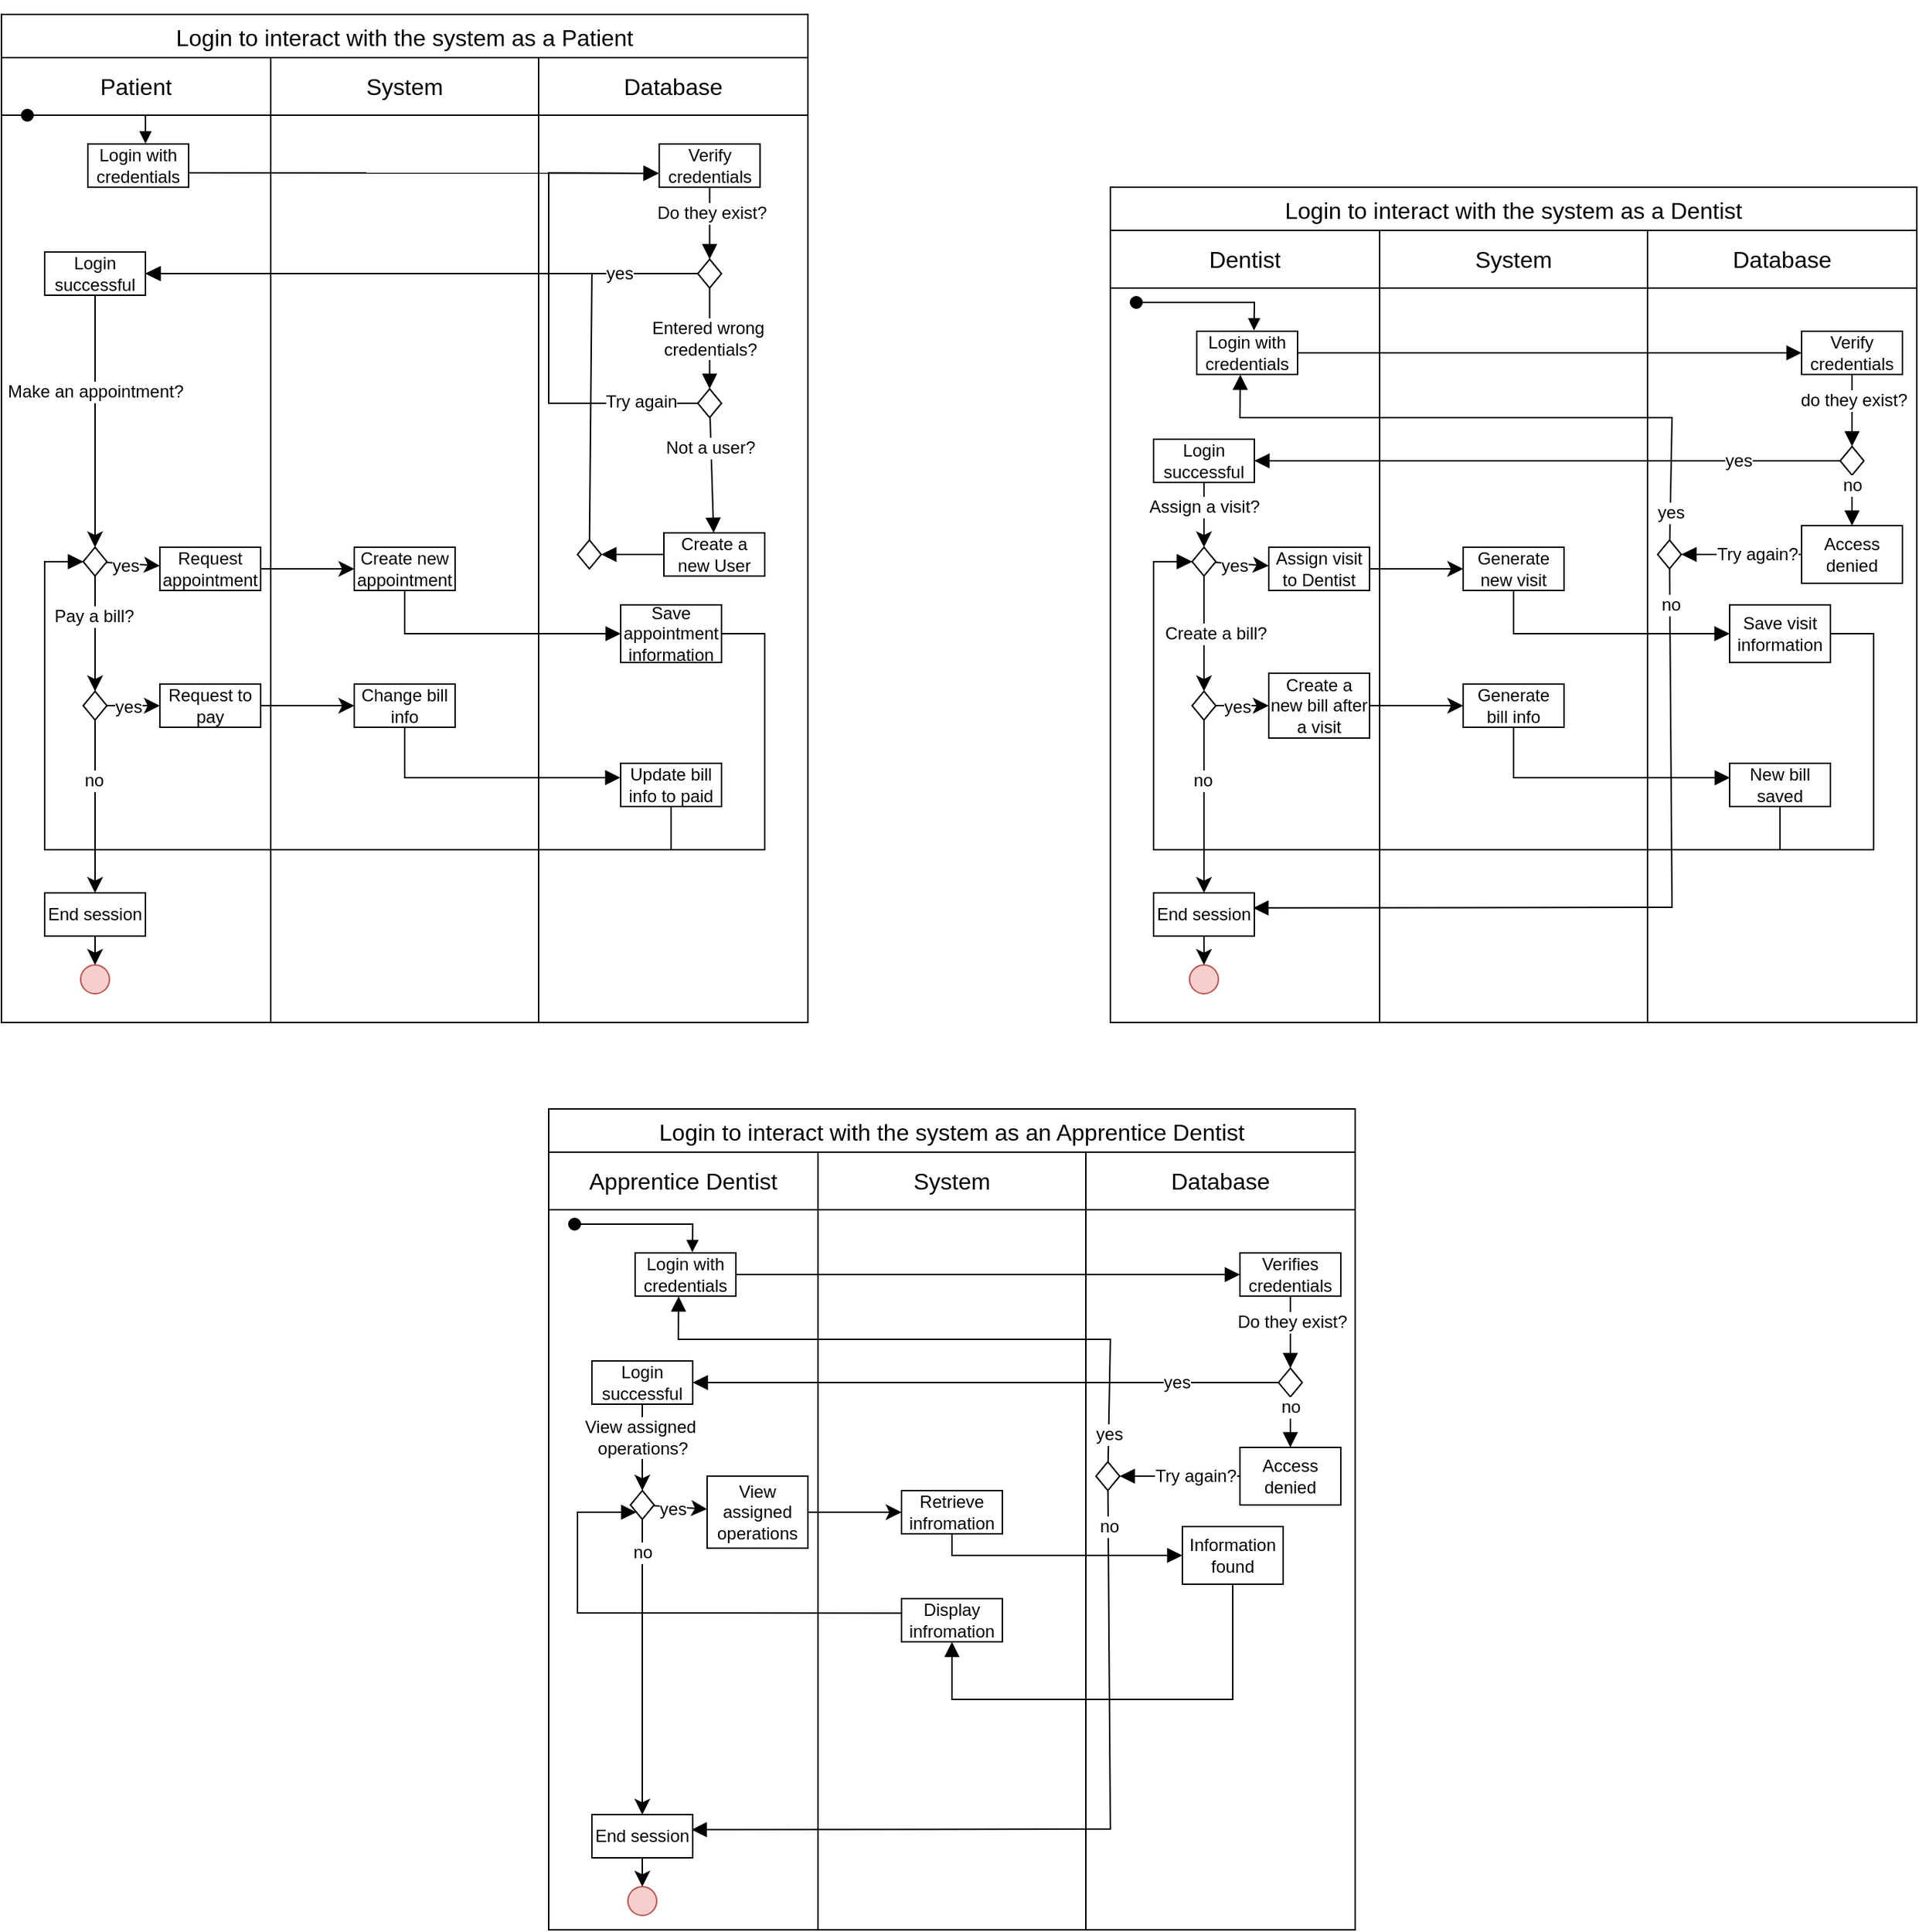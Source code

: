 <mxfile version="24.8.0">
  <diagram name="Page-1" id="uEcrJ6mdZMf3yO1zMUEK">
    <mxGraphModel dx="2498" dy="1187" grid="1" gridSize="10" guides="1" tooltips="1" connect="1" arrows="1" fold="1" page="1" pageScale="1" pageWidth="850" pageHeight="1100" math="0" shadow="0">
      <root>
        <mxCell id="0" />
        <mxCell id="1" parent="0" />
        <mxCell id="DEw6KJjrD6QTIvw1O1RF-261" value="" style="group" parent="1" vertex="1" connectable="0">
          <mxGeometry x="180" y="330" width="560" height="560" as="geometry" />
        </mxCell>
        <mxCell id="DEw6KJjrD6QTIvw1O1RF-139" value="Login with credentials" style="rounded=0;whiteSpace=wrap;html=1;" parent="DEw6KJjrD6QTIvw1O1RF-261" vertex="1">
          <mxGeometry x="60" y="100" width="70" height="30" as="geometry" />
        </mxCell>
        <mxCell id="DEw6KJjrD6QTIvw1O1RF-147" value="" style="html=1;verticalAlign=bottom;startArrow=oval;startFill=1;endArrow=block;startSize=8;curved=0;rounded=0;fontSize=12;entryX=0.572;entryY=-0.007;entryDx=0;entryDy=0;entryPerimeter=0;" parent="DEw6KJjrD6QTIvw1O1RF-261" target="DEw6KJjrD6QTIvw1O1RF-139" edge="1">
          <mxGeometry width="60" relative="1" as="geometry">
            <mxPoint x="18" y="80" as="sourcePoint" />
            <mxPoint x="97" y="100" as="targetPoint" />
            <Array as="points">
              <mxPoint x="100" y="80" />
            </Array>
          </mxGeometry>
        </mxCell>
        <mxCell id="DEw6KJjrD6QTIvw1O1RF-148" value="" style="html=1;verticalAlign=bottom;endArrow=block;curved=0;rounded=0;fontSize=12;startSize=8;endSize=8;entryX=-0.004;entryY=0.673;entryDx=0;entryDy=0;entryPerimeter=0;exitX=0.997;exitY=0.667;exitDx=0;exitDy=0;exitPerimeter=0;" parent="DEw6KJjrD6QTIvw1O1RF-261" source="DEw6KJjrD6QTIvw1O1RF-139" target="DEw6KJjrD6QTIvw1O1RF-149" edge="1">
          <mxGeometry width="80" relative="1" as="geometry">
            <mxPoint x="130" y="114.82" as="sourcePoint" />
            <mxPoint x="210" y="114.82" as="targetPoint" />
          </mxGeometry>
        </mxCell>
        <mxCell id="DEw6KJjrD6QTIvw1O1RF-149" value="Verify credentials" style="rounded=0;whiteSpace=wrap;html=1;" parent="DEw6KJjrD6QTIvw1O1RF-261" vertex="1">
          <mxGeometry x="456.75" y="100" width="70" height="30" as="geometry" />
        </mxCell>
        <mxCell id="DEw6KJjrD6QTIvw1O1RF-153" value="" style="rhombus;whiteSpace=wrap;html=1;" parent="DEw6KJjrD6QTIvw1O1RF-261" vertex="1">
          <mxGeometry x="483.5" y="180" width="16.5" height="20" as="geometry" />
        </mxCell>
        <mxCell id="DEw6KJjrD6QTIvw1O1RF-154" value="" style="html=1;verticalAlign=bottom;endArrow=block;curved=0;rounded=0;fontSize=12;startSize=8;endSize=8;" parent="DEw6KJjrD6QTIvw1O1RF-261" source="DEw6KJjrD6QTIvw1O1RF-149" target="DEw6KJjrD6QTIvw1O1RF-153" edge="1">
          <mxGeometry width="80" relative="1" as="geometry">
            <mxPoint x="140" y="125" as="sourcePoint" />
            <mxPoint x="440" y="125" as="targetPoint" />
          </mxGeometry>
        </mxCell>
        <mxCell id="DEw6KJjrD6QTIvw1O1RF-155" value="Do they exist?" style="edgeLabel;html=1;align=center;verticalAlign=middle;resizable=0;points=[];fontSize=12;" parent="DEw6KJjrD6QTIvw1O1RF-154" vertex="1" connectable="0">
          <mxGeometry x="-0.293" y="1" relative="1" as="geometry">
            <mxPoint as="offset" />
          </mxGeometry>
        </mxCell>
        <mxCell id="DEw6KJjrD6QTIvw1O1RF-156" value="" style="html=1;verticalAlign=bottom;endArrow=block;curved=0;rounded=0;fontSize=12;startSize=8;endSize=8;" parent="DEw6KJjrD6QTIvw1O1RF-261" source="Vp__MtUCruuMja-UYaem-1" target="DEw6KJjrD6QTIvw1O1RF-160" edge="1">
          <mxGeometry width="80" relative="1" as="geometry">
            <mxPoint x="150" y="135" as="sourcePoint" />
            <mxPoint x="620" y="190" as="targetPoint" />
          </mxGeometry>
        </mxCell>
        <mxCell id="Vp__MtUCruuMja-UYaem-8" value="Not a user?" style="edgeLabel;html=1;align=center;verticalAlign=middle;resizable=0;points=[];fontSize=12;" parent="DEw6KJjrD6QTIvw1O1RF-156" vertex="1" connectable="0">
          <mxGeometry x="-0.462" y="-1" relative="1" as="geometry">
            <mxPoint as="offset" />
          </mxGeometry>
        </mxCell>
        <mxCell id="DEw6KJjrD6QTIvw1O1RF-160" value="Create a new User" style="rounded=0;whiteSpace=wrap;html=1;" parent="DEw6KJjrD6QTIvw1O1RF-261" vertex="1">
          <mxGeometry x="460" y="370" width="70" height="30" as="geometry" />
        </mxCell>
        <mxCell id="DEw6KJjrD6QTIvw1O1RF-162" value="Login successful" style="rounded=0;whiteSpace=wrap;html=1;" parent="DEw6KJjrD6QTIvw1O1RF-261" vertex="1">
          <mxGeometry x="30" y="175" width="70" height="30" as="geometry" />
        </mxCell>
        <mxCell id="DEw6KJjrD6QTIvw1O1RF-163" value="" style="endArrow=classic;html=1;rounded=0;fontSize=12;startSize=8;endSize=8;curved=1;" parent="DEw6KJjrD6QTIvw1O1RF-261" source="DEw6KJjrD6QTIvw1O1RF-176" target="DEw6KJjrD6QTIvw1O1RF-164" edge="1">
          <mxGeometry width="50" height="50" relative="1" as="geometry">
            <mxPoint x="70" y="440" as="sourcePoint" />
            <mxPoint x="-20" y="290" as="targetPoint" />
          </mxGeometry>
        </mxCell>
        <mxCell id="DEw6KJjrD6QTIvw1O1RF-179" value="yes" style="edgeLabel;html=1;align=center;verticalAlign=middle;resizable=0;points=[];fontSize=12;" parent="DEw6KJjrD6QTIvw1O1RF-163" vertex="1" connectable="0">
          <mxGeometry x="-0.3" y="-1" relative="1" as="geometry">
            <mxPoint as="offset" />
          </mxGeometry>
        </mxCell>
        <mxCell id="DEw6KJjrD6QTIvw1O1RF-164" value="Request appointment" style="rounded=0;whiteSpace=wrap;html=1;" parent="DEw6KJjrD6QTIvw1O1RF-261" vertex="1">
          <mxGeometry x="110" y="380" width="70" height="30" as="geometry" />
        </mxCell>
        <mxCell id="DEw6KJjrD6QTIvw1O1RF-165" value="" style="endArrow=classic;html=1;rounded=0;fontSize=12;startSize=8;endSize=8;curved=1;" parent="DEw6KJjrD6QTIvw1O1RF-261" source="DEw6KJjrD6QTIvw1O1RF-164" target="DEw6KJjrD6QTIvw1O1RF-166" edge="1">
          <mxGeometry width="50" height="50" relative="1" as="geometry">
            <mxPoint x="105" y="215" as="sourcePoint" />
            <mxPoint x="-20" y="270" as="targetPoint" />
          </mxGeometry>
        </mxCell>
        <mxCell id="DEw6KJjrD6QTIvw1O1RF-166" value="Create new appointment" style="rounded=0;whiteSpace=wrap;html=1;" parent="DEw6KJjrD6QTIvw1O1RF-261" vertex="1">
          <mxGeometry x="245" y="380" width="70" height="30" as="geometry" />
        </mxCell>
        <mxCell id="DEw6KJjrD6QTIvw1O1RF-170" value="" style="html=1;verticalAlign=bottom;endArrow=block;curved=0;rounded=0;fontSize=12;startSize=8;endSize=8;" parent="DEw6KJjrD6QTIvw1O1RF-261" source="DEw6KJjrD6QTIvw1O1RF-160" target="DEw6KJjrD6QTIvw1O1RF-398" edge="1">
          <mxGeometry width="80" relative="1" as="geometry">
            <mxPoint x="475" y="340" as="sourcePoint" />
            <mxPoint x="416.5" y="385" as="targetPoint" />
          </mxGeometry>
        </mxCell>
        <mxCell id="DEw6KJjrD6QTIvw1O1RF-175" value="" style="html=1;verticalAlign=bottom;endArrow=block;curved=0;rounded=0;fontSize=12;startSize=8;endSize=8;" parent="DEw6KJjrD6QTIvw1O1RF-261" source="DEw6KJjrD6QTIvw1O1RF-398" target="DEw6KJjrD6QTIvw1O1RF-162" edge="1">
          <mxGeometry width="80" relative="1" as="geometry">
            <mxPoint x="408.511" y="245.316" as="sourcePoint" />
            <mxPoint x="406" y="265" as="targetPoint" />
            <Array as="points">
              <mxPoint x="410" y="190" />
            </Array>
          </mxGeometry>
        </mxCell>
        <mxCell id="DEw6KJjrD6QTIvw1O1RF-177" value="" style="endArrow=classic;html=1;rounded=0;fontSize=12;startSize=8;endSize=8;curved=1;" parent="DEw6KJjrD6QTIvw1O1RF-261" source="DEw6KJjrD6QTIvw1O1RF-162" target="DEw6KJjrD6QTIvw1O1RF-176" edge="1">
          <mxGeometry width="50" height="50" relative="1" as="geometry">
            <mxPoint x="95" y="205" as="sourcePoint" />
            <mxPoint x="95" y="360" as="targetPoint" />
          </mxGeometry>
        </mxCell>
        <mxCell id="DEw6KJjrD6QTIvw1O1RF-178" value="Make an appointment?" style="edgeLabel;html=1;align=center;verticalAlign=middle;resizable=0;points=[];fontSize=12;" parent="DEw6KJjrD6QTIvw1O1RF-177" vertex="1" connectable="0">
          <mxGeometry x="-0.241" relative="1" as="geometry">
            <mxPoint as="offset" />
          </mxGeometry>
        </mxCell>
        <mxCell id="DEw6KJjrD6QTIvw1O1RF-176" value="" style="rhombus;whiteSpace=wrap;html=1;" parent="DEw6KJjrD6QTIvw1O1RF-261" vertex="1">
          <mxGeometry x="56.75" y="380" width="16.5" height="20" as="geometry" />
        </mxCell>
        <mxCell id="DEw6KJjrD6QTIvw1O1RF-181" value="Save appointment information" style="rounded=0;whiteSpace=wrap;html=1;" parent="DEw6KJjrD6QTIvw1O1RF-261" vertex="1">
          <mxGeometry x="430" y="420" width="70" height="40" as="geometry" />
        </mxCell>
        <mxCell id="DEw6KJjrD6QTIvw1O1RF-182" value="" style="html=1;verticalAlign=bottom;endArrow=block;curved=0;rounded=0;fontSize=12;startSize=8;endSize=8;" parent="DEw6KJjrD6QTIvw1O1RF-261" source="DEw6KJjrD6QTIvw1O1RF-166" target="DEw6KJjrD6QTIvw1O1RF-181" edge="1">
          <mxGeometry width="80" relative="1" as="geometry">
            <mxPoint x="399" y="385" as="sourcePoint" />
            <mxPoint x="110" y="330" as="targetPoint" />
            <Array as="points">
              <mxPoint x="280" y="440" />
            </Array>
          </mxGeometry>
        </mxCell>
        <mxCell id="DEw6KJjrD6QTIvw1O1RF-183" value="" style="endArrow=classic;html=1;rounded=0;fontSize=12;startSize=8;endSize=8;curved=1;" parent="DEw6KJjrD6QTIvw1O1RF-261" source="DEw6KJjrD6QTIvw1O1RF-186" target="DEw6KJjrD6QTIvw1O1RF-185" edge="1">
          <mxGeometry width="50" height="50" relative="1" as="geometry">
            <mxPoint x="83" y="405" as="sourcePoint" />
            <mxPoint x="-20" y="430" as="targetPoint" />
          </mxGeometry>
        </mxCell>
        <mxCell id="DEw6KJjrD6QTIvw1O1RF-189" value="yes" style="edgeLabel;html=1;align=center;verticalAlign=middle;resizable=0;points=[];fontSize=12;" parent="DEw6KJjrD6QTIvw1O1RF-183" vertex="1" connectable="0">
          <mxGeometry x="-0.218" y="-1" relative="1" as="geometry">
            <mxPoint as="offset" />
          </mxGeometry>
        </mxCell>
        <mxCell id="DEw6KJjrD6QTIvw1O1RF-185" value="Request to pay" style="rounded=0;whiteSpace=wrap;html=1;" parent="DEw6KJjrD6QTIvw1O1RF-261" vertex="1">
          <mxGeometry x="110" y="475" width="70" height="30" as="geometry" />
        </mxCell>
        <mxCell id="DEw6KJjrD6QTIvw1O1RF-187" value="" style="endArrow=classic;html=1;rounded=0;fontSize=12;startSize=8;endSize=8;curved=1;" parent="DEw6KJjrD6QTIvw1O1RF-261" source="DEw6KJjrD6QTIvw1O1RF-176" target="DEw6KJjrD6QTIvw1O1RF-186" edge="1">
          <mxGeometry width="50" height="50" relative="1" as="geometry">
            <mxPoint x="65" y="275" as="sourcePoint" />
            <mxPoint x="65" y="360" as="targetPoint" />
          </mxGeometry>
        </mxCell>
        <mxCell id="DEw6KJjrD6QTIvw1O1RF-188" value="Pay a bill?" style="edgeLabel;html=1;align=center;verticalAlign=middle;resizable=0;points=[];fontSize=12;" parent="DEw6KJjrD6QTIvw1O1RF-187" vertex="1" connectable="0">
          <mxGeometry x="-0.3" y="-1" relative="1" as="geometry">
            <mxPoint as="offset" />
          </mxGeometry>
        </mxCell>
        <mxCell id="DEw6KJjrD6QTIvw1O1RF-186" value="" style="rhombus;whiteSpace=wrap;html=1;" parent="DEw6KJjrD6QTIvw1O1RF-261" vertex="1">
          <mxGeometry x="56.75" y="480" width="16.5" height="20" as="geometry" />
        </mxCell>
        <mxCell id="DEw6KJjrD6QTIvw1O1RF-190" value="" style="endArrow=classic;html=1;rounded=0;fontSize=12;startSize=8;endSize=8;curved=1;" parent="DEw6KJjrD6QTIvw1O1RF-261" source="DEw6KJjrD6QTIvw1O1RF-186" target="DEw6KJjrD6QTIvw1O1RF-192" edge="1">
          <mxGeometry width="50" height="50" relative="1" as="geometry">
            <mxPoint x="64.85" y="350" as="sourcePoint" />
            <mxPoint x="64.85" y="405" as="targetPoint" />
          </mxGeometry>
        </mxCell>
        <mxCell id="DEw6KJjrD6QTIvw1O1RF-191" value="no" style="edgeLabel;html=1;align=center;verticalAlign=middle;resizable=0;points=[];fontSize=12;" parent="DEw6KJjrD6QTIvw1O1RF-190" vertex="1" connectable="0">
          <mxGeometry x="-0.3" y="-1" relative="1" as="geometry">
            <mxPoint as="offset" />
          </mxGeometry>
        </mxCell>
        <mxCell id="DEw6KJjrD6QTIvw1O1RF-192" value="End session" style="rounded=0;whiteSpace=wrap;html=1;" parent="DEw6KJjrD6QTIvw1O1RF-261" vertex="1">
          <mxGeometry x="30" y="620" width="70" height="30" as="geometry" />
        </mxCell>
        <mxCell id="DEw6KJjrD6QTIvw1O1RF-194" value="" style="endArrow=classic;html=1;rounded=0;fontSize=12;startSize=8;endSize=8;curved=1;" parent="DEw6KJjrD6QTIvw1O1RF-261" source="DEw6KJjrD6QTIvw1O1RF-192" target="DEw6KJjrD6QTIvw1O1RF-197" edge="1">
          <mxGeometry width="50" height="50" relative="1" as="geometry">
            <mxPoint x="109.7" y="540" as="sourcePoint" />
            <mxPoint x="-40" y="580" as="targetPoint" />
          </mxGeometry>
        </mxCell>
        <mxCell id="DEw6KJjrD6QTIvw1O1RF-197" value="" style="ellipse;whiteSpace=wrap;html=1;aspect=fixed;fillColor=#f8cecc;strokeColor=#b85450;" parent="DEw6KJjrD6QTIvw1O1RF-261" vertex="1">
          <mxGeometry x="55" y="670" width="20" height="20" as="geometry" />
        </mxCell>
        <mxCell id="DEw6KJjrD6QTIvw1O1RF-201" value="" style="endArrow=classic;html=1;rounded=0;fontSize=12;startSize=8;endSize=8;curved=1;" parent="DEw6KJjrD6QTIvw1O1RF-261" source="DEw6KJjrD6QTIvw1O1RF-185" target="DEw6KJjrD6QTIvw1O1RF-203" edge="1">
          <mxGeometry width="50" height="50" relative="1" as="geometry">
            <mxPoint x="220" y="490" as="sourcePoint" />
            <mxPoint x="-60" y="490" as="targetPoint" />
          </mxGeometry>
        </mxCell>
        <mxCell id="DEw6KJjrD6QTIvw1O1RF-203" value="Change bill info" style="rounded=0;whiteSpace=wrap;html=1;" parent="DEw6KJjrD6QTIvw1O1RF-261" vertex="1">
          <mxGeometry x="245" y="475" width="70" height="30" as="geometry" />
        </mxCell>
        <mxCell id="DEw6KJjrD6QTIvw1O1RF-205" value="" style="html=1;verticalAlign=bottom;endArrow=block;curved=0;rounded=0;fontSize=12;startSize=8;endSize=8;entryX=-0.003;entryY=0.333;entryDx=0;entryDy=0;entryPerimeter=0;" parent="DEw6KJjrD6QTIvw1O1RF-261" source="DEw6KJjrD6QTIvw1O1RF-203" target="DEw6KJjrD6QTIvw1O1RF-206" edge="1">
          <mxGeometry width="80" relative="1" as="geometry">
            <mxPoint x="399" y="385" as="sourcePoint" />
            <mxPoint x="620" y="600" as="targetPoint" />
            <Array as="points">
              <mxPoint x="280" y="540" />
            </Array>
          </mxGeometry>
        </mxCell>
        <mxCell id="DEw6KJjrD6QTIvw1O1RF-206" value="Update bill info to paid" style="rounded=0;whiteSpace=wrap;html=1;" parent="DEw6KJjrD6QTIvw1O1RF-261" vertex="1">
          <mxGeometry x="430" y="530" width="70" height="30" as="geometry" />
        </mxCell>
        <mxCell id="DEw6KJjrD6QTIvw1O1RF-207" value="" style="html=1;verticalAlign=bottom;endArrow=block;curved=0;rounded=0;fontSize=12;startSize=8;endSize=8;" parent="DEw6KJjrD6QTIvw1O1RF-261" source="DEw6KJjrD6QTIvw1O1RF-206" target="DEw6KJjrD6QTIvw1O1RF-176" edge="1">
          <mxGeometry width="80" relative="1" as="geometry">
            <mxPoint x="290" y="515" as="sourcePoint" />
            <mxPoint x="-20" y="400" as="targetPoint" />
            <Array as="points">
              <mxPoint x="465" y="590" />
              <mxPoint x="30" y="590" />
              <mxPoint x="30" y="390" />
            </Array>
          </mxGeometry>
        </mxCell>
        <mxCell id="DEw6KJjrD6QTIvw1O1RF-208" value="" style="html=1;verticalAlign=bottom;endArrow=block;curved=0;rounded=0;fontSize=12;startSize=8;endSize=8;" parent="DEw6KJjrD6QTIvw1O1RF-261" source="DEw6KJjrD6QTIvw1O1RF-181" target="DEw6KJjrD6QTIvw1O1RF-176" edge="1">
          <mxGeometry width="80" relative="1" as="geometry">
            <mxPoint x="475" y="570" as="sourcePoint" />
            <mxPoint x="68" y="404" as="targetPoint" />
            <Array as="points">
              <mxPoint x="530" y="440" />
              <mxPoint x="530" y="590" />
              <mxPoint x="30" y="590" />
              <mxPoint x="30" y="390" />
            </Array>
          </mxGeometry>
        </mxCell>
        <mxCell id="DEw6KJjrD6QTIvw1O1RF-157" value="" style="html=1;verticalAlign=bottom;endArrow=block;curved=0;rounded=0;fontSize=12;startSize=8;endSize=8;" parent="DEw6KJjrD6QTIvw1O1RF-261" source="DEw6KJjrD6QTIvw1O1RF-153" target="DEw6KJjrD6QTIvw1O1RF-162" edge="1">
          <mxGeometry width="80" relative="1" as="geometry">
            <mxPoint x="483" y="200" as="sourcePoint" />
            <mxPoint x="660.426" y="160" as="targetPoint" />
          </mxGeometry>
        </mxCell>
        <mxCell id="DEw6KJjrD6QTIvw1O1RF-158" value="yes" style="edgeLabel;html=1;align=center;verticalAlign=middle;resizable=0;points=[];fontSize=12;" parent="DEw6KJjrD6QTIvw1O1RF-157" vertex="1" connectable="0">
          <mxGeometry x="0.096" y="-1" relative="1" as="geometry">
            <mxPoint x="155" y="1" as="offset" />
          </mxGeometry>
        </mxCell>
        <mxCell id="DEw6KJjrD6QTIvw1O1RF-398" value="" style="rhombus;whiteSpace=wrap;html=1;" parent="DEw6KJjrD6QTIvw1O1RF-261" vertex="1">
          <mxGeometry x="400" y="375" width="16.5" height="20" as="geometry" />
        </mxCell>
        <mxCell id="Vp__MtUCruuMja-UYaem-1" value="" style="rhombus;whiteSpace=wrap;html=1;" parent="DEw6KJjrD6QTIvw1O1RF-261" vertex="1">
          <mxGeometry x="483.5" y="270" width="16.5" height="20" as="geometry" />
        </mxCell>
        <mxCell id="Vp__MtUCruuMja-UYaem-2" value="" style="html=1;verticalAlign=bottom;endArrow=block;curved=0;rounded=0;fontSize=12;startSize=8;endSize=8;" parent="DEw6KJjrD6QTIvw1O1RF-261" source="DEw6KJjrD6QTIvw1O1RF-153" target="Vp__MtUCruuMja-UYaem-1" edge="1">
          <mxGeometry width="80" relative="1" as="geometry">
            <mxPoint x="602" y="680" as="sourcePoint" />
            <mxPoint x="605" y="850" as="targetPoint" />
          </mxGeometry>
        </mxCell>
        <mxCell id="Vp__MtUCruuMja-UYaem-4" value="Entered wrong&amp;nbsp;&lt;div&gt;credentials?&lt;/div&gt;" style="edgeLabel;html=1;align=center;verticalAlign=middle;resizable=0;points=[];fontSize=12;" parent="Vp__MtUCruuMja-UYaem-2" vertex="1" connectable="0">
          <mxGeometry x="0.106" y="-1" relative="1" as="geometry">
            <mxPoint x="1" y="-4" as="offset" />
          </mxGeometry>
        </mxCell>
        <mxCell id="Vp__MtUCruuMja-UYaem-5" value="" style="html=1;verticalAlign=bottom;endArrow=block;curved=0;rounded=0;fontSize=12;startSize=8;endSize=8;entryX=-0.005;entryY=0.682;entryDx=0;entryDy=0;entryPerimeter=0;" parent="DEw6KJjrD6QTIvw1O1RF-261" source="Vp__MtUCruuMja-UYaem-1" target="DEw6KJjrD6QTIvw1O1RF-149" edge="1">
          <mxGeometry width="80" relative="1" as="geometry">
            <mxPoint x="470" y="395" as="sourcePoint" />
            <mxPoint x="630" y="210" as="targetPoint" />
            <Array as="points">
              <mxPoint x="380" y="280" />
              <mxPoint x="380" y="120" />
            </Array>
          </mxGeometry>
        </mxCell>
        <mxCell id="Vp__MtUCruuMja-UYaem-7" value="Try again" style="edgeLabel;html=1;align=center;verticalAlign=middle;resizable=0;points=[];fontSize=12;" parent="Vp__MtUCruuMja-UYaem-5" vertex="1" connectable="0">
          <mxGeometry x="-0.765" y="-1" relative="1" as="geometry">
            <mxPoint as="offset" />
          </mxGeometry>
        </mxCell>
        <mxCell id="DEw6KJjrD6QTIvw1O1RF-339" value="" style="group" parent="1" vertex="1" connectable="0">
          <mxGeometry x="950" y="460" width="560" height="560" as="geometry" />
        </mxCell>
        <mxCell id="DEw6KJjrD6QTIvw1O1RF-262" value="" style="group" parent="DEw6KJjrD6QTIvw1O1RF-339" vertex="1" connectable="0">
          <mxGeometry width="560" height="560" as="geometry" />
        </mxCell>
        <mxCell id="DEw6KJjrD6QTIvw1O1RF-209" value="Login to interact with the system as a Dentist" style="shape=table;startSize=30;container=1;collapsible=0;childLayout=tableLayout;strokeColor=default;fontSize=16;" parent="DEw6KJjrD6QTIvw1O1RF-262" vertex="1">
          <mxGeometry width="560" height="580" as="geometry" />
        </mxCell>
        <mxCell id="DEw6KJjrD6QTIvw1O1RF-210" value="" style="shape=tableRow;horizontal=0;startSize=0;swimlaneHead=0;swimlaneBody=0;strokeColor=inherit;top=0;left=0;bottom=0;right=0;collapsible=0;dropTarget=0;fillColor=none;points=[[0,0.5],[1,0.5]];portConstraint=eastwest;fontSize=16;" parent="DEw6KJjrD6QTIvw1O1RF-209" vertex="1">
          <mxGeometry y="30" width="560" height="40" as="geometry" />
        </mxCell>
        <mxCell id="DEw6KJjrD6QTIvw1O1RF-211" value="Dentist" style="shape=partialRectangle;html=1;whiteSpace=wrap;connectable=0;strokeColor=inherit;overflow=hidden;fillColor=none;top=0;left=0;bottom=0;right=0;pointerEvents=1;fontSize=16;" parent="DEw6KJjrD6QTIvw1O1RF-210" vertex="1">
          <mxGeometry width="187" height="40" as="geometry">
            <mxRectangle width="187" height="40" as="alternateBounds" />
          </mxGeometry>
        </mxCell>
        <mxCell id="DEw6KJjrD6QTIvw1O1RF-212" value="System" style="shape=partialRectangle;html=1;whiteSpace=wrap;connectable=0;strokeColor=inherit;overflow=hidden;fillColor=none;top=0;left=0;bottom=0;right=0;pointerEvents=1;fontSize=16;" parent="DEw6KJjrD6QTIvw1O1RF-210" vertex="1">
          <mxGeometry x="187" width="186" height="40" as="geometry">
            <mxRectangle width="186" height="40" as="alternateBounds" />
          </mxGeometry>
        </mxCell>
        <mxCell id="DEw6KJjrD6QTIvw1O1RF-213" value="Database" style="shape=partialRectangle;html=1;whiteSpace=wrap;connectable=0;strokeColor=inherit;overflow=hidden;fillColor=none;top=0;left=0;bottom=0;right=0;pointerEvents=1;fontSize=16;" parent="DEw6KJjrD6QTIvw1O1RF-210" vertex="1">
          <mxGeometry x="373" width="187" height="40" as="geometry">
            <mxRectangle width="187" height="40" as="alternateBounds" />
          </mxGeometry>
        </mxCell>
        <mxCell id="DEw6KJjrD6QTIvw1O1RF-214" value="" style="shape=tableRow;horizontal=0;startSize=0;swimlaneHead=0;swimlaneBody=0;strokeColor=inherit;top=0;left=0;bottom=0;right=0;collapsible=0;dropTarget=0;fillColor=none;points=[[0,0.5],[1,0.5]];portConstraint=eastwest;fontSize=16;" parent="DEw6KJjrD6QTIvw1O1RF-209" vertex="1">
          <mxGeometry y="70" width="560" height="510" as="geometry" />
        </mxCell>
        <mxCell id="DEw6KJjrD6QTIvw1O1RF-215" value="" style="shape=partialRectangle;html=1;whiteSpace=wrap;connectable=0;strokeColor=inherit;overflow=hidden;fillColor=none;top=0;left=0;bottom=0;right=0;pointerEvents=1;fontSize=16;" parent="DEw6KJjrD6QTIvw1O1RF-214" vertex="1">
          <mxGeometry width="187" height="510" as="geometry">
            <mxRectangle width="187" height="510" as="alternateBounds" />
          </mxGeometry>
        </mxCell>
        <mxCell id="DEw6KJjrD6QTIvw1O1RF-216" value="" style="shape=partialRectangle;html=1;whiteSpace=wrap;connectable=0;strokeColor=inherit;overflow=hidden;fillColor=none;top=0;left=0;bottom=0;right=0;pointerEvents=1;fontSize=16;" parent="DEw6KJjrD6QTIvw1O1RF-214" vertex="1">
          <mxGeometry x="187" width="186" height="510" as="geometry">
            <mxRectangle width="186" height="510" as="alternateBounds" />
          </mxGeometry>
        </mxCell>
        <mxCell id="DEw6KJjrD6QTIvw1O1RF-217" value="" style="shape=partialRectangle;html=1;whiteSpace=wrap;connectable=0;strokeColor=inherit;overflow=hidden;fillColor=none;top=0;left=0;bottom=0;right=0;pointerEvents=1;fontSize=16;" parent="DEw6KJjrD6QTIvw1O1RF-214" vertex="1">
          <mxGeometry x="373" width="187" height="510" as="geometry">
            <mxRectangle width="187" height="510" as="alternateBounds" />
          </mxGeometry>
        </mxCell>
        <mxCell id="DEw6KJjrD6QTIvw1O1RF-218" value="Login with credentials" style="rounded=0;whiteSpace=wrap;html=1;" parent="DEw6KJjrD6QTIvw1O1RF-262" vertex="1">
          <mxGeometry x="60" y="100" width="70" height="30" as="geometry" />
        </mxCell>
        <mxCell id="DEw6KJjrD6QTIvw1O1RF-219" value="" style="html=1;verticalAlign=bottom;startArrow=oval;startFill=1;endArrow=block;startSize=8;curved=0;rounded=0;fontSize=12;entryX=0.568;entryY=-0.017;entryDx=0;entryDy=0;entryPerimeter=0;" parent="DEw6KJjrD6QTIvw1O1RF-262" target="DEw6KJjrD6QTIvw1O1RF-218" edge="1">
          <mxGeometry width="60" relative="1" as="geometry">
            <mxPoint x="18" y="80" as="sourcePoint" />
            <mxPoint x="97" y="100" as="targetPoint" />
            <Array as="points">
              <mxPoint x="100" y="80" />
            </Array>
          </mxGeometry>
        </mxCell>
        <mxCell id="DEw6KJjrD6QTIvw1O1RF-220" value="" style="html=1;verticalAlign=bottom;endArrow=block;curved=0;rounded=0;fontSize=12;startSize=8;endSize=8;" parent="DEw6KJjrD6QTIvw1O1RF-262" source="DEw6KJjrD6QTIvw1O1RF-218" target="DEw6KJjrD6QTIvw1O1RF-221" edge="1">
          <mxGeometry width="80" relative="1" as="geometry">
            <mxPoint x="130" y="114.82" as="sourcePoint" />
            <mxPoint x="210" y="114.82" as="targetPoint" />
          </mxGeometry>
        </mxCell>
        <mxCell id="DEw6KJjrD6QTIvw1O1RF-221" value="Verify&lt;div&gt;credentials&lt;/div&gt;" style="rounded=0;whiteSpace=wrap;html=1;" parent="DEw6KJjrD6QTIvw1O1RF-262" vertex="1">
          <mxGeometry x="480" y="100" width="70" height="30" as="geometry" />
        </mxCell>
        <mxCell id="DEw6KJjrD6QTIvw1O1RF-222" value="" style="rhombus;whiteSpace=wrap;html=1;" parent="DEw6KJjrD6QTIvw1O1RF-262" vertex="1">
          <mxGeometry x="506.75" y="180" width="16.5" height="20" as="geometry" />
        </mxCell>
        <mxCell id="DEw6KJjrD6QTIvw1O1RF-223" value="" style="html=1;verticalAlign=bottom;endArrow=block;curved=0;rounded=0;fontSize=12;startSize=8;endSize=8;" parent="DEw6KJjrD6QTIvw1O1RF-262" source="DEw6KJjrD6QTIvw1O1RF-221" target="DEw6KJjrD6QTIvw1O1RF-222" edge="1">
          <mxGeometry width="80" relative="1" as="geometry">
            <mxPoint x="140" y="125" as="sourcePoint" />
            <mxPoint x="440" y="125" as="targetPoint" />
          </mxGeometry>
        </mxCell>
        <mxCell id="DEw6KJjrD6QTIvw1O1RF-224" value="do they exist?" style="edgeLabel;html=1;align=center;verticalAlign=middle;resizable=0;points=[];fontSize=12;" parent="DEw6KJjrD6QTIvw1O1RF-223" vertex="1" connectable="0">
          <mxGeometry x="-0.293" y="1" relative="1" as="geometry">
            <mxPoint as="offset" />
          </mxGeometry>
        </mxCell>
        <mxCell id="DEw6KJjrD6QTIvw1O1RF-225" value="" style="html=1;verticalAlign=bottom;endArrow=block;curved=0;rounded=0;fontSize=12;startSize=8;endSize=8;" parent="DEw6KJjrD6QTIvw1O1RF-262" source="DEw6KJjrD6QTIvw1O1RF-222" target="DEw6KJjrD6QTIvw1O1RF-316" edge="1">
          <mxGeometry width="80" relative="1" as="geometry">
            <mxPoint x="150" y="135" as="sourcePoint" />
            <mxPoint x="465" y="240" as="targetPoint" />
          </mxGeometry>
        </mxCell>
        <mxCell id="DEw6KJjrD6QTIvw1O1RF-226" value="no" style="edgeLabel;html=1;align=center;verticalAlign=middle;resizable=0;points=[];fontSize=12;" parent="DEw6KJjrD6QTIvw1O1RF-225" vertex="1" connectable="0">
          <mxGeometry x="0.503" y="-2" relative="1" as="geometry">
            <mxPoint x="2" y="-20" as="offset" />
          </mxGeometry>
        </mxCell>
        <mxCell id="DEw6KJjrD6QTIvw1O1RF-227" value="" style="html=1;verticalAlign=bottom;endArrow=block;curved=0;rounded=0;fontSize=12;startSize=8;endSize=8;" parent="DEw6KJjrD6QTIvw1O1RF-262" source="DEw6KJjrD6QTIvw1O1RF-222" target="DEw6KJjrD6QTIvw1O1RF-230" edge="1">
          <mxGeometry width="80" relative="1" as="geometry">
            <mxPoint x="483" y="200" as="sourcePoint" />
            <mxPoint x="660.426" y="160" as="targetPoint" />
          </mxGeometry>
        </mxCell>
        <mxCell id="DEw6KJjrD6QTIvw1O1RF-228" value="yes" style="edgeLabel;html=1;align=center;verticalAlign=middle;resizable=0;points=[];fontSize=12;" parent="DEw6KJjrD6QTIvw1O1RF-227" vertex="1" connectable="0">
          <mxGeometry x="0.096" y="-1" relative="1" as="geometry">
            <mxPoint x="152" y="1" as="offset" />
          </mxGeometry>
        </mxCell>
        <mxCell id="DEw6KJjrD6QTIvw1O1RF-230" value="Login successful" style="rounded=0;whiteSpace=wrap;html=1;" parent="DEw6KJjrD6QTIvw1O1RF-262" vertex="1">
          <mxGeometry x="30" y="175" width="70" height="30" as="geometry" />
        </mxCell>
        <mxCell id="DEw6KJjrD6QTIvw1O1RF-231" value="" style="endArrow=classic;html=1;rounded=0;fontSize=12;startSize=8;endSize=8;curved=1;" parent="DEw6KJjrD6QTIvw1O1RF-262" source="DEw6KJjrD6QTIvw1O1RF-241" target="DEw6KJjrD6QTIvw1O1RF-233" edge="1">
          <mxGeometry width="50" height="50" relative="1" as="geometry">
            <mxPoint x="70" y="310" as="sourcePoint" />
            <mxPoint x="-20" y="160" as="targetPoint" />
          </mxGeometry>
        </mxCell>
        <mxCell id="DEw6KJjrD6QTIvw1O1RF-232" value="yes" style="edgeLabel;html=1;align=center;verticalAlign=middle;resizable=0;points=[];fontSize=12;" parent="DEw6KJjrD6QTIvw1O1RF-231" vertex="1" connectable="0">
          <mxGeometry x="-0.3" y="-1" relative="1" as="geometry">
            <mxPoint as="offset" />
          </mxGeometry>
        </mxCell>
        <mxCell id="DEw6KJjrD6QTIvw1O1RF-233" value="Assign visit to Dentist" style="rounded=0;whiteSpace=wrap;html=1;" parent="DEw6KJjrD6QTIvw1O1RF-262" vertex="1">
          <mxGeometry x="110" y="250" width="70" height="30" as="geometry" />
        </mxCell>
        <mxCell id="DEw6KJjrD6QTIvw1O1RF-234" value="" style="endArrow=classic;html=1;rounded=0;fontSize=12;startSize=8;endSize=8;curved=1;" parent="DEw6KJjrD6QTIvw1O1RF-262" source="DEw6KJjrD6QTIvw1O1RF-233" target="DEw6KJjrD6QTIvw1O1RF-235" edge="1">
          <mxGeometry width="50" height="50" relative="1" as="geometry">
            <mxPoint x="105" y="215" as="sourcePoint" />
            <mxPoint x="-20" y="270" as="targetPoint" />
          </mxGeometry>
        </mxCell>
        <mxCell id="DEw6KJjrD6QTIvw1O1RF-235" value="Generate new visit" style="rounded=0;whiteSpace=wrap;html=1;" parent="DEw6KJjrD6QTIvw1O1RF-262" vertex="1">
          <mxGeometry x="245" y="250" width="70" height="30" as="geometry" />
        </mxCell>
        <mxCell id="DEw6KJjrD6QTIvw1O1RF-236" value="" style="rhombus;whiteSpace=wrap;html=1;" parent="DEw6KJjrD6QTIvw1O1RF-262" vertex="1">
          <mxGeometry x="380" y="245" width="16.5" height="20" as="geometry" />
        </mxCell>
        <mxCell id="DEw6KJjrD6QTIvw1O1RF-237" value="" style="html=1;verticalAlign=bottom;endArrow=block;curved=0;rounded=0;fontSize=12;startSize=8;endSize=8;" parent="DEw6KJjrD6QTIvw1O1RF-262" source="DEw6KJjrD6QTIvw1O1RF-316" target="DEw6KJjrD6QTIvw1O1RF-236" edge="1">
          <mxGeometry width="80" relative="1" as="geometry">
            <mxPoint x="430" y="255" as="sourcePoint" />
            <mxPoint x="475" y="250" as="targetPoint" />
          </mxGeometry>
        </mxCell>
        <mxCell id="DEw6KJjrD6QTIvw1O1RF-317" value="Try again?" style="edgeLabel;html=1;align=center;verticalAlign=middle;resizable=0;points=[];fontSize=12;" parent="DEw6KJjrD6QTIvw1O1RF-237" vertex="1" connectable="0">
          <mxGeometry x="-0.256" relative="1" as="geometry">
            <mxPoint as="offset" />
          </mxGeometry>
        </mxCell>
        <mxCell id="DEw6KJjrD6QTIvw1O1RF-238" value="" style="html=1;verticalAlign=bottom;endArrow=block;curved=0;rounded=0;fontSize=12;startSize=8;endSize=8;entryX=0.432;entryY=1.004;entryDx=0;entryDy=0;entryPerimeter=0;" parent="DEw6KJjrD6QTIvw1O1RF-262" source="DEw6KJjrD6QTIvw1O1RF-236" target="DEw6KJjrD6QTIvw1O1RF-218" edge="1">
          <mxGeometry width="80" relative="1" as="geometry">
            <mxPoint x="440" y="265" as="sourcePoint" />
            <mxPoint x="406" y="265" as="targetPoint" />
            <Array as="points">
              <mxPoint x="390" y="160" />
              <mxPoint x="90" y="160" />
            </Array>
          </mxGeometry>
        </mxCell>
        <mxCell id="DEw6KJjrD6QTIvw1O1RF-318" value="yes" style="edgeLabel;html=1;align=center;verticalAlign=middle;resizable=0;points=[];fontSize=12;" parent="DEw6KJjrD6QTIvw1O1RF-238" vertex="1" connectable="0">
          <mxGeometry x="-0.908" relative="1" as="geometry">
            <mxPoint as="offset" />
          </mxGeometry>
        </mxCell>
        <mxCell id="DEw6KJjrD6QTIvw1O1RF-239" value="" style="endArrow=classic;html=1;rounded=0;fontSize=12;startSize=8;endSize=8;curved=1;" parent="DEw6KJjrD6QTIvw1O1RF-262" source="DEw6KJjrD6QTIvw1O1RF-230" target="DEw6KJjrD6QTIvw1O1RF-241" edge="1">
          <mxGeometry width="50" height="50" relative="1" as="geometry">
            <mxPoint x="95" y="205" as="sourcePoint" />
            <mxPoint x="95" y="360" as="targetPoint" />
          </mxGeometry>
        </mxCell>
        <mxCell id="DEw6KJjrD6QTIvw1O1RF-240" value="Assign a visit?" style="edgeLabel;html=1;align=center;verticalAlign=middle;resizable=0;points=[];fontSize=12;" parent="DEw6KJjrD6QTIvw1O1RF-239" vertex="1" connectable="0">
          <mxGeometry x="-0.241" relative="1" as="geometry">
            <mxPoint as="offset" />
          </mxGeometry>
        </mxCell>
        <mxCell id="DEw6KJjrD6QTIvw1O1RF-241" value="" style="rhombus;whiteSpace=wrap;html=1;" parent="DEw6KJjrD6QTIvw1O1RF-262" vertex="1">
          <mxGeometry x="56.75" y="250" width="16.5" height="20" as="geometry" />
        </mxCell>
        <mxCell id="DEw6KJjrD6QTIvw1O1RF-243" value="" style="html=1;verticalAlign=bottom;endArrow=block;curved=0;rounded=0;fontSize=12;startSize=8;endSize=8;" parent="DEw6KJjrD6QTIvw1O1RF-262" source="DEw6KJjrD6QTIvw1O1RF-235" edge="1">
          <mxGeometry width="80" relative="1" as="geometry">
            <mxPoint x="399" y="255" as="sourcePoint" />
            <mxPoint x="430" y="310" as="targetPoint" />
            <Array as="points">
              <mxPoint x="280" y="310" />
            </Array>
          </mxGeometry>
        </mxCell>
        <mxCell id="DEw6KJjrD6QTIvw1O1RF-244" value="" style="endArrow=classic;html=1;rounded=0;fontSize=12;startSize=8;endSize=8;curved=1;" parent="DEw6KJjrD6QTIvw1O1RF-262" source="DEw6KJjrD6QTIvw1O1RF-249" target="DEw6KJjrD6QTIvw1O1RF-246" edge="1">
          <mxGeometry width="50" height="50" relative="1" as="geometry">
            <mxPoint x="83" y="275" as="sourcePoint" />
            <mxPoint x="-20" y="300" as="targetPoint" />
          </mxGeometry>
        </mxCell>
        <mxCell id="DEw6KJjrD6QTIvw1O1RF-245" value="yes" style="edgeLabel;html=1;align=center;verticalAlign=middle;resizable=0;points=[];fontSize=12;" parent="DEw6KJjrD6QTIvw1O1RF-244" vertex="1" connectable="0">
          <mxGeometry x="-0.218" y="-1" relative="1" as="geometry">
            <mxPoint as="offset" />
          </mxGeometry>
        </mxCell>
        <mxCell id="DEw6KJjrD6QTIvw1O1RF-246" value="Create a new bill after a visit" style="rounded=0;whiteSpace=wrap;html=1;" parent="DEw6KJjrD6QTIvw1O1RF-262" vertex="1">
          <mxGeometry x="110" y="337.5" width="70" height="45" as="geometry" />
        </mxCell>
        <mxCell id="DEw6KJjrD6QTIvw1O1RF-247" value="" style="endArrow=classic;html=1;rounded=0;fontSize=12;startSize=8;endSize=8;curved=1;" parent="DEw6KJjrD6QTIvw1O1RF-262" source="DEw6KJjrD6QTIvw1O1RF-241" target="DEw6KJjrD6QTIvw1O1RF-249" edge="1">
          <mxGeometry width="50" height="50" relative="1" as="geometry">
            <mxPoint x="65" y="275" as="sourcePoint" />
            <mxPoint x="65" y="360" as="targetPoint" />
          </mxGeometry>
        </mxCell>
        <mxCell id="DEw6KJjrD6QTIvw1O1RF-248" value="Create a bill?" style="edgeLabel;html=1;align=center;verticalAlign=middle;resizable=0;points=[];fontSize=12;" parent="DEw6KJjrD6QTIvw1O1RF-247" vertex="1" connectable="0">
          <mxGeometry x="-0.3" y="-1" relative="1" as="geometry">
            <mxPoint x="9" y="12" as="offset" />
          </mxGeometry>
        </mxCell>
        <mxCell id="DEw6KJjrD6QTIvw1O1RF-249" value="" style="rhombus;whiteSpace=wrap;html=1;" parent="DEw6KJjrD6QTIvw1O1RF-262" vertex="1">
          <mxGeometry x="56.75" y="350" width="16.5" height="20" as="geometry" />
        </mxCell>
        <mxCell id="DEw6KJjrD6QTIvw1O1RF-250" value="" style="endArrow=classic;html=1;rounded=0;fontSize=12;startSize=8;endSize=8;curved=1;" parent="DEw6KJjrD6QTIvw1O1RF-262" source="DEw6KJjrD6QTIvw1O1RF-249" target="DEw6KJjrD6QTIvw1O1RF-252" edge="1">
          <mxGeometry width="50" height="50" relative="1" as="geometry">
            <mxPoint x="64.85" y="350" as="sourcePoint" />
            <mxPoint x="64.85" y="405" as="targetPoint" />
          </mxGeometry>
        </mxCell>
        <mxCell id="DEw6KJjrD6QTIvw1O1RF-251" value="no" style="edgeLabel;html=1;align=center;verticalAlign=middle;resizable=0;points=[];fontSize=12;" parent="DEw6KJjrD6QTIvw1O1RF-250" vertex="1" connectable="0">
          <mxGeometry x="-0.3" y="-1" relative="1" as="geometry">
            <mxPoint as="offset" />
          </mxGeometry>
        </mxCell>
        <mxCell id="DEw6KJjrD6QTIvw1O1RF-252" value="End session" style="rounded=0;whiteSpace=wrap;html=1;" parent="DEw6KJjrD6QTIvw1O1RF-262" vertex="1">
          <mxGeometry x="30" y="490" width="70" height="30" as="geometry" />
        </mxCell>
        <mxCell id="DEw6KJjrD6QTIvw1O1RF-253" value="" style="endArrow=classic;html=1;rounded=0;fontSize=12;startSize=8;endSize=8;curved=1;" parent="DEw6KJjrD6QTIvw1O1RF-262" source="DEw6KJjrD6QTIvw1O1RF-252" target="DEw6KJjrD6QTIvw1O1RF-254" edge="1">
          <mxGeometry width="50" height="50" relative="1" as="geometry">
            <mxPoint x="109.7" y="410" as="sourcePoint" />
            <mxPoint x="-40" y="450" as="targetPoint" />
          </mxGeometry>
        </mxCell>
        <mxCell id="DEw6KJjrD6QTIvw1O1RF-254" value="" style="ellipse;whiteSpace=wrap;html=1;aspect=fixed;fillColor=#f8cecc;strokeColor=#b85450;" parent="DEw6KJjrD6QTIvw1O1RF-262" vertex="1">
          <mxGeometry x="55" y="540" width="20" height="20" as="geometry" />
        </mxCell>
        <mxCell id="DEw6KJjrD6QTIvw1O1RF-255" value="" style="endArrow=classic;html=1;rounded=0;fontSize=12;startSize=8;endSize=8;curved=1;" parent="DEw6KJjrD6QTIvw1O1RF-262" source="DEw6KJjrD6QTIvw1O1RF-246" target="DEw6KJjrD6QTIvw1O1RF-256" edge="1">
          <mxGeometry width="50" height="50" relative="1" as="geometry">
            <mxPoint x="220" y="360" as="sourcePoint" />
            <mxPoint x="-60" y="360" as="targetPoint" />
          </mxGeometry>
        </mxCell>
        <mxCell id="DEw6KJjrD6QTIvw1O1RF-256" value="Generate bill info" style="rounded=0;whiteSpace=wrap;html=1;" parent="DEw6KJjrD6QTIvw1O1RF-262" vertex="1">
          <mxGeometry x="245" y="345" width="70" height="30" as="geometry" />
        </mxCell>
        <mxCell id="DEw6KJjrD6QTIvw1O1RF-257" value="" style="html=1;verticalAlign=bottom;endArrow=block;curved=0;rounded=0;fontSize=12;startSize=8;endSize=8;entryX=0.003;entryY=0.335;entryDx=0;entryDy=0;entryPerimeter=0;" parent="DEw6KJjrD6QTIvw1O1RF-262" source="DEw6KJjrD6QTIvw1O1RF-256" target="DEw6KJjrD6QTIvw1O1RF-258" edge="1">
          <mxGeometry width="80" relative="1" as="geometry">
            <mxPoint x="399" y="255" as="sourcePoint" />
            <mxPoint x="620" y="470" as="targetPoint" />
            <Array as="points">
              <mxPoint x="280" y="410" />
            </Array>
          </mxGeometry>
        </mxCell>
        <mxCell id="DEw6KJjrD6QTIvw1O1RF-258" value="New bill saved" style="rounded=0;whiteSpace=wrap;html=1;" parent="DEw6KJjrD6QTIvw1O1RF-262" vertex="1">
          <mxGeometry x="430" y="400" width="70" height="30" as="geometry" />
        </mxCell>
        <mxCell id="DEw6KJjrD6QTIvw1O1RF-259" value="" style="html=1;verticalAlign=bottom;endArrow=block;curved=0;rounded=0;fontSize=12;startSize=8;endSize=8;" parent="DEw6KJjrD6QTIvw1O1RF-262" source="DEw6KJjrD6QTIvw1O1RF-258" target="DEw6KJjrD6QTIvw1O1RF-241" edge="1">
          <mxGeometry width="80" relative="1" as="geometry">
            <mxPoint x="290" y="385" as="sourcePoint" />
            <mxPoint x="-20" y="270" as="targetPoint" />
            <Array as="points">
              <mxPoint x="465" y="460" />
              <mxPoint x="30" y="460" />
              <mxPoint x="30" y="260" />
            </Array>
          </mxGeometry>
        </mxCell>
        <mxCell id="DEw6KJjrD6QTIvw1O1RF-260" value="" style="html=1;verticalAlign=bottom;endArrow=block;curved=0;rounded=0;fontSize=12;startSize=8;endSize=8;" parent="DEw6KJjrD6QTIvw1O1RF-262" target="DEw6KJjrD6QTIvw1O1RF-241" edge="1">
          <mxGeometry width="80" relative="1" as="geometry">
            <mxPoint x="500" y="310" as="sourcePoint" />
            <mxPoint x="68" y="274" as="targetPoint" />
            <Array as="points">
              <mxPoint x="530" y="310" />
              <mxPoint x="530" y="460" />
              <mxPoint x="30" y="460" />
              <mxPoint x="30" y="260" />
            </Array>
          </mxGeometry>
        </mxCell>
        <mxCell id="DEw6KJjrD6QTIvw1O1RF-316" value="Access denied" style="rounded=0;whiteSpace=wrap;html=1;" parent="DEw6KJjrD6QTIvw1O1RF-262" vertex="1">
          <mxGeometry x="480" y="235" width="70" height="40" as="geometry" />
        </mxCell>
        <mxCell id="DEw6KJjrD6QTIvw1O1RF-319" value="" style="html=1;verticalAlign=bottom;endArrow=block;curved=0;rounded=0;fontSize=12;startSize=8;endSize=8;entryX=0.989;entryY=0.348;entryDx=0;entryDy=0;entryPerimeter=0;" parent="DEw6KJjrD6QTIvw1O1RF-262" source="DEw6KJjrD6QTIvw1O1RF-236" target="DEw6KJjrD6QTIvw1O1RF-252" edge="1">
          <mxGeometry width="80" relative="1" as="geometry">
            <mxPoint x="290" y="290" as="sourcePoint" />
            <mxPoint x="440" y="320" as="targetPoint" />
            <Array as="points">
              <mxPoint x="390" y="500" />
            </Array>
          </mxGeometry>
        </mxCell>
        <mxCell id="DEw6KJjrD6QTIvw1O1RF-320" value="no" style="edgeLabel;html=1;align=center;verticalAlign=middle;resizable=0;points=[];fontSize=12;" parent="DEw6KJjrD6QTIvw1O1RF-319" vertex="1" connectable="0">
          <mxGeometry x="-0.949" y="1" relative="1" as="geometry">
            <mxPoint x="-1" y="11" as="offset" />
          </mxGeometry>
        </mxCell>
        <mxCell id="DEw6KJjrD6QTIvw1O1RF-315" value="Save visit information" style="rounded=0;whiteSpace=wrap;html=1;" parent="DEw6KJjrD6QTIvw1O1RF-339" vertex="1">
          <mxGeometry x="430" y="290" width="70" height="40" as="geometry" />
        </mxCell>
        <mxCell id="DEw6KJjrD6QTIvw1O1RF-340" value="" style="group" parent="1" vertex="1" connectable="0">
          <mxGeometry x="570" y="1100" width="560" height="560" as="geometry" />
        </mxCell>
        <mxCell id="DEw6KJjrD6QTIvw1O1RF-341" value="" style="group" parent="DEw6KJjrD6QTIvw1O1RF-340" vertex="1" connectable="0">
          <mxGeometry x="-10" width="560" height="560" as="geometry" />
        </mxCell>
        <mxCell id="DEw6KJjrD6QTIvw1O1RF-342" value="Login to interact with the system as an Apprentice Dentist" style="shape=table;startSize=30;container=1;collapsible=0;childLayout=tableLayout;strokeColor=default;fontSize=16;" parent="DEw6KJjrD6QTIvw1O1RF-341" vertex="1">
          <mxGeometry width="560" height="570" as="geometry" />
        </mxCell>
        <mxCell id="DEw6KJjrD6QTIvw1O1RF-343" value="" style="shape=tableRow;horizontal=0;startSize=0;swimlaneHead=0;swimlaneBody=0;strokeColor=inherit;top=0;left=0;bottom=0;right=0;collapsible=0;dropTarget=0;fillColor=none;points=[[0,0.5],[1,0.5]];portConstraint=eastwest;fontSize=16;" parent="DEw6KJjrD6QTIvw1O1RF-342" vertex="1">
          <mxGeometry y="30" width="560" height="40" as="geometry" />
        </mxCell>
        <mxCell id="DEw6KJjrD6QTIvw1O1RF-344" value="&lt;span style=&quot;text-wrap: nowrap;&quot;&gt;Apprentice Dentist&lt;/span&gt;" style="shape=partialRectangle;html=1;whiteSpace=wrap;connectable=0;strokeColor=inherit;overflow=hidden;fillColor=none;top=0;left=0;bottom=0;right=0;pointerEvents=1;fontSize=16;" parent="DEw6KJjrD6QTIvw1O1RF-343" vertex="1">
          <mxGeometry width="187" height="40" as="geometry">
            <mxRectangle width="187" height="40" as="alternateBounds" />
          </mxGeometry>
        </mxCell>
        <mxCell id="DEw6KJjrD6QTIvw1O1RF-345" value="System" style="shape=partialRectangle;html=1;whiteSpace=wrap;connectable=0;strokeColor=inherit;overflow=hidden;fillColor=none;top=0;left=0;bottom=0;right=0;pointerEvents=1;fontSize=16;" parent="DEw6KJjrD6QTIvw1O1RF-343" vertex="1">
          <mxGeometry x="187" width="186" height="40" as="geometry">
            <mxRectangle width="186" height="40" as="alternateBounds" />
          </mxGeometry>
        </mxCell>
        <mxCell id="DEw6KJjrD6QTIvw1O1RF-346" value="Database" style="shape=partialRectangle;html=1;whiteSpace=wrap;connectable=0;strokeColor=inherit;overflow=hidden;fillColor=none;top=0;left=0;bottom=0;right=0;pointerEvents=1;fontSize=16;" parent="DEw6KJjrD6QTIvw1O1RF-343" vertex="1">
          <mxGeometry x="373" width="187" height="40" as="geometry">
            <mxRectangle width="187" height="40" as="alternateBounds" />
          </mxGeometry>
        </mxCell>
        <mxCell id="DEw6KJjrD6QTIvw1O1RF-347" value="" style="shape=tableRow;horizontal=0;startSize=0;swimlaneHead=0;swimlaneBody=0;strokeColor=inherit;top=0;left=0;bottom=0;right=0;collapsible=0;dropTarget=0;fillColor=none;points=[[0,0.5],[1,0.5]];portConstraint=eastwest;fontSize=16;" parent="DEw6KJjrD6QTIvw1O1RF-342" vertex="1">
          <mxGeometry y="70" width="560" height="500" as="geometry" />
        </mxCell>
        <mxCell id="DEw6KJjrD6QTIvw1O1RF-348" value="" style="shape=partialRectangle;html=1;whiteSpace=wrap;connectable=0;strokeColor=inherit;overflow=hidden;fillColor=none;top=0;left=0;bottom=0;right=0;pointerEvents=1;fontSize=16;" parent="DEw6KJjrD6QTIvw1O1RF-347" vertex="1">
          <mxGeometry width="187" height="500" as="geometry">
            <mxRectangle width="187" height="500" as="alternateBounds" />
          </mxGeometry>
        </mxCell>
        <mxCell id="DEw6KJjrD6QTIvw1O1RF-349" value="" style="shape=partialRectangle;html=1;whiteSpace=wrap;connectable=0;strokeColor=inherit;overflow=hidden;fillColor=none;top=0;left=0;bottom=0;right=0;pointerEvents=1;fontSize=16;" parent="DEw6KJjrD6QTIvw1O1RF-347" vertex="1">
          <mxGeometry x="187" width="186" height="500" as="geometry">
            <mxRectangle width="186" height="500" as="alternateBounds" />
          </mxGeometry>
        </mxCell>
        <mxCell id="DEw6KJjrD6QTIvw1O1RF-350" value="" style="shape=partialRectangle;html=1;whiteSpace=wrap;connectable=0;strokeColor=inherit;overflow=hidden;fillColor=none;top=0;left=0;bottom=0;right=0;pointerEvents=1;fontSize=16;" parent="DEw6KJjrD6QTIvw1O1RF-347" vertex="1">
          <mxGeometry x="373" width="187" height="500" as="geometry">
            <mxRectangle width="187" height="500" as="alternateBounds" />
          </mxGeometry>
        </mxCell>
        <mxCell id="DEw6KJjrD6QTIvw1O1RF-351" value="Login with credentials" style="rounded=0;whiteSpace=wrap;html=1;" parent="DEw6KJjrD6QTIvw1O1RF-341" vertex="1">
          <mxGeometry x="60" y="100" width="70" height="30" as="geometry" />
        </mxCell>
        <mxCell id="DEw6KJjrD6QTIvw1O1RF-352" value="" style="html=1;verticalAlign=bottom;startArrow=oval;startFill=1;endArrow=block;startSize=8;curved=0;rounded=0;fontSize=12;entryX=0.568;entryY=-0.017;entryDx=0;entryDy=0;entryPerimeter=0;" parent="DEw6KJjrD6QTIvw1O1RF-341" target="DEw6KJjrD6QTIvw1O1RF-351" edge="1">
          <mxGeometry width="60" relative="1" as="geometry">
            <mxPoint x="18" y="80" as="sourcePoint" />
            <mxPoint x="97" y="100" as="targetPoint" />
            <Array as="points">
              <mxPoint x="100" y="80" />
            </Array>
          </mxGeometry>
        </mxCell>
        <mxCell id="DEw6KJjrD6QTIvw1O1RF-353" value="" style="html=1;verticalAlign=bottom;endArrow=block;curved=0;rounded=0;fontSize=12;startSize=8;endSize=8;" parent="DEw6KJjrD6QTIvw1O1RF-341" source="DEw6KJjrD6QTIvw1O1RF-351" target="DEw6KJjrD6QTIvw1O1RF-354" edge="1">
          <mxGeometry width="80" relative="1" as="geometry">
            <mxPoint x="130" y="114.82" as="sourcePoint" />
            <mxPoint x="210" y="114.82" as="targetPoint" />
          </mxGeometry>
        </mxCell>
        <mxCell id="DEw6KJjrD6QTIvw1O1RF-354" value="Verifies credentials" style="rounded=0;whiteSpace=wrap;html=1;" parent="DEw6KJjrD6QTIvw1O1RF-341" vertex="1">
          <mxGeometry x="480" y="100" width="70" height="30" as="geometry" />
        </mxCell>
        <mxCell id="DEw6KJjrD6QTIvw1O1RF-355" value="" style="rhombus;whiteSpace=wrap;html=1;" parent="DEw6KJjrD6QTIvw1O1RF-341" vertex="1">
          <mxGeometry x="506.75" y="180" width="16.5" height="20" as="geometry" />
        </mxCell>
        <mxCell id="DEw6KJjrD6QTIvw1O1RF-356" value="" style="html=1;verticalAlign=bottom;endArrow=block;curved=0;rounded=0;fontSize=12;startSize=8;endSize=8;" parent="DEw6KJjrD6QTIvw1O1RF-341" source="DEw6KJjrD6QTIvw1O1RF-354" target="DEw6KJjrD6QTIvw1O1RF-355" edge="1">
          <mxGeometry width="80" relative="1" as="geometry">
            <mxPoint x="140" y="125" as="sourcePoint" />
            <mxPoint x="440" y="125" as="targetPoint" />
          </mxGeometry>
        </mxCell>
        <mxCell id="DEw6KJjrD6QTIvw1O1RF-357" value="Do they exist?" style="edgeLabel;html=1;align=center;verticalAlign=middle;resizable=0;points=[];fontSize=12;" parent="DEw6KJjrD6QTIvw1O1RF-356" vertex="1" connectable="0">
          <mxGeometry x="-0.293" y="1" relative="1" as="geometry">
            <mxPoint as="offset" />
          </mxGeometry>
        </mxCell>
        <mxCell id="DEw6KJjrD6QTIvw1O1RF-358" value="" style="html=1;verticalAlign=bottom;endArrow=block;curved=0;rounded=0;fontSize=12;startSize=8;endSize=8;" parent="DEw6KJjrD6QTIvw1O1RF-341" source="DEw6KJjrD6QTIvw1O1RF-355" target="DEw6KJjrD6QTIvw1O1RF-394" edge="1">
          <mxGeometry width="80" relative="1" as="geometry">
            <mxPoint x="150" y="135" as="sourcePoint" />
            <mxPoint x="465" y="240" as="targetPoint" />
          </mxGeometry>
        </mxCell>
        <mxCell id="DEw6KJjrD6QTIvw1O1RF-359" value="no" style="edgeLabel;html=1;align=center;verticalAlign=middle;resizable=0;points=[];fontSize=12;" parent="DEw6KJjrD6QTIvw1O1RF-358" vertex="1" connectable="0">
          <mxGeometry x="0.503" y="-2" relative="1" as="geometry">
            <mxPoint x="2" y="-20" as="offset" />
          </mxGeometry>
        </mxCell>
        <mxCell id="DEw6KJjrD6QTIvw1O1RF-360" value="" style="html=1;verticalAlign=bottom;endArrow=block;curved=0;rounded=0;fontSize=12;startSize=8;endSize=8;" parent="DEw6KJjrD6QTIvw1O1RF-341" source="DEw6KJjrD6QTIvw1O1RF-355" target="DEw6KJjrD6QTIvw1O1RF-362" edge="1">
          <mxGeometry width="80" relative="1" as="geometry">
            <mxPoint x="483" y="200" as="sourcePoint" />
            <mxPoint x="660.426" y="160" as="targetPoint" />
          </mxGeometry>
        </mxCell>
        <mxCell id="DEw6KJjrD6QTIvw1O1RF-361" value="yes" style="edgeLabel;html=1;align=center;verticalAlign=middle;resizable=0;points=[];fontSize=12;" parent="DEw6KJjrD6QTIvw1O1RF-360" vertex="1" connectable="0">
          <mxGeometry x="0.096" y="-1" relative="1" as="geometry">
            <mxPoint x="152" y="1" as="offset" />
          </mxGeometry>
        </mxCell>
        <mxCell id="DEw6KJjrD6QTIvw1O1RF-362" value="Login successful" style="rounded=0;whiteSpace=wrap;html=1;" parent="DEw6KJjrD6QTIvw1O1RF-341" vertex="1">
          <mxGeometry x="30" y="175" width="70" height="30" as="geometry" />
        </mxCell>
        <mxCell id="DEw6KJjrD6QTIvw1O1RF-363" value="" style="endArrow=classic;html=1;rounded=0;fontSize=12;startSize=8;endSize=8;curved=1;" parent="DEw6KJjrD6QTIvw1O1RF-341" source="DEw6KJjrD6QTIvw1O1RF-375" target="DEw6KJjrD6QTIvw1O1RF-365" edge="1">
          <mxGeometry width="50" height="50" relative="1" as="geometry">
            <mxPoint x="70" y="310" as="sourcePoint" />
            <mxPoint x="-20" y="160" as="targetPoint" />
          </mxGeometry>
        </mxCell>
        <mxCell id="DEw6KJjrD6QTIvw1O1RF-364" value="yes" style="edgeLabel;html=1;align=center;verticalAlign=middle;resizable=0;points=[];fontSize=12;" parent="DEw6KJjrD6QTIvw1O1RF-363" vertex="1" connectable="0">
          <mxGeometry x="-0.3" y="-1" relative="1" as="geometry">
            <mxPoint as="offset" />
          </mxGeometry>
        </mxCell>
        <mxCell id="DEw6KJjrD6QTIvw1O1RF-365" value="View assigned operations" style="rounded=0;whiteSpace=wrap;html=1;" parent="DEw6KJjrD6QTIvw1O1RF-341" vertex="1">
          <mxGeometry x="110" y="255" width="70" height="50" as="geometry" />
        </mxCell>
        <mxCell id="DEw6KJjrD6QTIvw1O1RF-366" value="" style="endArrow=classic;html=1;rounded=0;fontSize=12;startSize=8;endSize=8;curved=1;" parent="DEw6KJjrD6QTIvw1O1RF-341" source="DEw6KJjrD6QTIvw1O1RF-365" target="DEw6KJjrD6QTIvw1O1RF-367" edge="1">
          <mxGeometry width="50" height="50" relative="1" as="geometry">
            <mxPoint x="105" y="215" as="sourcePoint" />
            <mxPoint x="-20" y="270" as="targetPoint" />
          </mxGeometry>
        </mxCell>
        <mxCell id="DEw6KJjrD6QTIvw1O1RF-367" value="Retrieve infromation" style="rounded=0;whiteSpace=wrap;html=1;" parent="DEw6KJjrD6QTIvw1O1RF-341" vertex="1">
          <mxGeometry x="245" y="265" width="70" height="30" as="geometry" />
        </mxCell>
        <mxCell id="DEw6KJjrD6QTIvw1O1RF-368" value="" style="rhombus;whiteSpace=wrap;html=1;" parent="DEw6KJjrD6QTIvw1O1RF-341" vertex="1">
          <mxGeometry x="380" y="245" width="16.5" height="20" as="geometry" />
        </mxCell>
        <mxCell id="DEw6KJjrD6QTIvw1O1RF-369" value="" style="html=1;verticalAlign=bottom;endArrow=block;curved=0;rounded=0;fontSize=12;startSize=8;endSize=8;" parent="DEw6KJjrD6QTIvw1O1RF-341" source="DEw6KJjrD6QTIvw1O1RF-394" target="DEw6KJjrD6QTIvw1O1RF-368" edge="1">
          <mxGeometry width="80" relative="1" as="geometry">
            <mxPoint x="430" y="255" as="sourcePoint" />
            <mxPoint x="475" y="250" as="targetPoint" />
          </mxGeometry>
        </mxCell>
        <mxCell id="DEw6KJjrD6QTIvw1O1RF-370" value="Try again?" style="edgeLabel;html=1;align=center;verticalAlign=middle;resizable=0;points=[];fontSize=12;" parent="DEw6KJjrD6QTIvw1O1RF-369" vertex="1" connectable="0">
          <mxGeometry x="-0.256" relative="1" as="geometry">
            <mxPoint as="offset" />
          </mxGeometry>
        </mxCell>
        <mxCell id="DEw6KJjrD6QTIvw1O1RF-371" value="" style="html=1;verticalAlign=bottom;endArrow=block;curved=0;rounded=0;fontSize=12;startSize=8;endSize=8;entryX=0.432;entryY=1.004;entryDx=0;entryDy=0;entryPerimeter=0;" parent="DEw6KJjrD6QTIvw1O1RF-341" source="DEw6KJjrD6QTIvw1O1RF-368" target="DEw6KJjrD6QTIvw1O1RF-351" edge="1">
          <mxGeometry width="80" relative="1" as="geometry">
            <mxPoint x="440" y="265" as="sourcePoint" />
            <mxPoint x="406" y="265" as="targetPoint" />
            <Array as="points">
              <mxPoint x="390" y="160" />
              <mxPoint x="90" y="160" />
            </Array>
          </mxGeometry>
        </mxCell>
        <mxCell id="DEw6KJjrD6QTIvw1O1RF-372" value="yes" style="edgeLabel;html=1;align=center;verticalAlign=middle;resizable=0;points=[];fontSize=12;" parent="DEw6KJjrD6QTIvw1O1RF-371" vertex="1" connectable="0">
          <mxGeometry x="-0.908" relative="1" as="geometry">
            <mxPoint as="offset" />
          </mxGeometry>
        </mxCell>
        <mxCell id="DEw6KJjrD6QTIvw1O1RF-373" value="" style="endArrow=classic;html=1;rounded=0;fontSize=12;startSize=8;endSize=8;curved=1;" parent="DEw6KJjrD6QTIvw1O1RF-341" source="DEw6KJjrD6QTIvw1O1RF-362" target="DEw6KJjrD6QTIvw1O1RF-375" edge="1">
          <mxGeometry width="50" height="50" relative="1" as="geometry">
            <mxPoint x="95" y="205" as="sourcePoint" />
            <mxPoint x="95" y="360" as="targetPoint" />
          </mxGeometry>
        </mxCell>
        <mxCell id="DEw6KJjrD6QTIvw1O1RF-374" value="View assigned&amp;nbsp;&lt;div&gt;operations?&lt;/div&gt;" style="edgeLabel;html=1;align=center;verticalAlign=middle;resizable=0;points=[];fontSize=12;" parent="DEw6KJjrD6QTIvw1O1RF-373" vertex="1" connectable="0">
          <mxGeometry x="-0.241" relative="1" as="geometry">
            <mxPoint as="offset" />
          </mxGeometry>
        </mxCell>
        <mxCell id="DEw6KJjrD6QTIvw1O1RF-375" value="" style="rhombus;whiteSpace=wrap;html=1;" parent="DEw6KJjrD6QTIvw1O1RF-341" vertex="1">
          <mxGeometry x="56.75" y="265" width="16.5" height="20" as="geometry" />
        </mxCell>
        <mxCell id="DEw6KJjrD6QTIvw1O1RF-380" value="" style="endArrow=classic;html=1;rounded=0;fontSize=12;startSize=8;endSize=8;curved=1;" parent="DEw6KJjrD6QTIvw1O1RF-341" source="DEw6KJjrD6QTIvw1O1RF-375" target="DEw6KJjrD6QTIvw1O1RF-385" edge="1">
          <mxGeometry width="50" height="50" relative="1" as="geometry">
            <mxPoint x="65" y="275" as="sourcePoint" />
            <mxPoint x="65" y="410" as="targetPoint" />
          </mxGeometry>
        </mxCell>
        <mxCell id="DEw6KJjrD6QTIvw1O1RF-453" value="no" style="edgeLabel;html=1;align=center;verticalAlign=middle;resizable=0;points=[];fontSize=12;" parent="DEw6KJjrD6QTIvw1O1RF-380" vertex="1" connectable="0">
          <mxGeometry x="-0.78" relative="1" as="geometry">
            <mxPoint as="offset" />
          </mxGeometry>
        </mxCell>
        <mxCell id="DEw6KJjrD6QTIvw1O1RF-385" value="End session" style="rounded=0;whiteSpace=wrap;html=1;" parent="DEw6KJjrD6QTIvw1O1RF-341" vertex="1">
          <mxGeometry x="30" y="490" width="70" height="30" as="geometry" />
        </mxCell>
        <mxCell id="DEw6KJjrD6QTIvw1O1RF-386" value="" style="endArrow=classic;html=1;rounded=0;fontSize=12;startSize=8;endSize=8;curved=1;" parent="DEw6KJjrD6QTIvw1O1RF-341" source="DEw6KJjrD6QTIvw1O1RF-385" target="DEw6KJjrD6QTIvw1O1RF-387" edge="1">
          <mxGeometry width="50" height="50" relative="1" as="geometry">
            <mxPoint x="109.7" y="410" as="sourcePoint" />
            <mxPoint x="-40" y="450" as="targetPoint" />
          </mxGeometry>
        </mxCell>
        <mxCell id="DEw6KJjrD6QTIvw1O1RF-387" value="" style="ellipse;whiteSpace=wrap;html=1;aspect=fixed;fillColor=#f8cecc;strokeColor=#b85450;" parent="DEw6KJjrD6QTIvw1O1RF-341" vertex="1">
          <mxGeometry x="55" y="540" width="20" height="20" as="geometry" />
        </mxCell>
        <mxCell id="DEw6KJjrD6QTIvw1O1RF-394" value="Access denied" style="rounded=0;whiteSpace=wrap;html=1;" parent="DEw6KJjrD6QTIvw1O1RF-341" vertex="1">
          <mxGeometry x="480" y="235" width="70" height="40" as="geometry" />
        </mxCell>
        <mxCell id="DEw6KJjrD6QTIvw1O1RF-395" value="" style="html=1;verticalAlign=bottom;endArrow=block;curved=0;rounded=0;fontSize=12;startSize=8;endSize=8;entryX=0.989;entryY=0.348;entryDx=0;entryDy=0;entryPerimeter=0;" parent="DEw6KJjrD6QTIvw1O1RF-341" source="DEw6KJjrD6QTIvw1O1RF-368" target="DEw6KJjrD6QTIvw1O1RF-385" edge="1">
          <mxGeometry width="80" relative="1" as="geometry">
            <mxPoint x="290" y="290" as="sourcePoint" />
            <mxPoint x="440" y="320" as="targetPoint" />
            <Array as="points">
              <mxPoint x="390" y="500" />
            </Array>
          </mxGeometry>
        </mxCell>
        <mxCell id="DEw6KJjrD6QTIvw1O1RF-396" value="no" style="edgeLabel;html=1;align=center;verticalAlign=middle;resizable=0;points=[];fontSize=12;" parent="DEw6KJjrD6QTIvw1O1RF-395" vertex="1" connectable="0">
          <mxGeometry x="-0.949" y="1" relative="1" as="geometry">
            <mxPoint x="-1" y="11" as="offset" />
          </mxGeometry>
        </mxCell>
        <mxCell id="DEw6KJjrD6QTIvw1O1RF-449" value="Display infromation" style="rounded=0;whiteSpace=wrap;html=1;" parent="DEw6KJjrD6QTIvw1O1RF-341" vertex="1">
          <mxGeometry x="245" y="340" width="70" height="30" as="geometry" />
        </mxCell>
        <mxCell id="DEw6KJjrD6QTIvw1O1RF-452" value="" style="html=1;verticalAlign=bottom;endArrow=block;curved=0;rounded=0;fontSize=12;startSize=8;endSize=8;entryX=0;entryY=1;entryDx=0;entryDy=0;exitX=0.004;exitY=0.336;exitDx=0;exitDy=0;exitPerimeter=0;" parent="DEw6KJjrD6QTIvw1O1RF-341" source="DEw6KJjrD6QTIvw1O1RF-449" target="DEw6KJjrD6QTIvw1O1RF-375" edge="1">
          <mxGeometry width="80" relative="1" as="geometry">
            <mxPoint x="-170" y="330" as="sourcePoint" />
            <mxPoint x="-70" y="340" as="targetPoint" />
            <Array as="points">
              <mxPoint x="20" y="350" />
              <mxPoint x="20" y="280" />
            </Array>
          </mxGeometry>
        </mxCell>
        <mxCell id="DEw6KJjrD6QTIvw1O1RF-397" value="Information found" style="rounded=0;whiteSpace=wrap;html=1;" parent="DEw6KJjrD6QTIvw1O1RF-340" vertex="1">
          <mxGeometry x="430" y="290" width="70" height="40" as="geometry" />
        </mxCell>
        <mxCell id="DEw6KJjrD6QTIvw1O1RF-393" value="" style="html=1;verticalAlign=bottom;endArrow=block;curved=0;rounded=0;fontSize=12;startSize=8;endSize=8;" parent="DEw6KJjrD6QTIvw1O1RF-340" source="DEw6KJjrD6QTIvw1O1RF-397" target="DEw6KJjrD6QTIvw1O1RF-449" edge="1">
          <mxGeometry width="80" relative="1" as="geometry">
            <mxPoint x="500" y="310" as="sourcePoint" />
            <mxPoint x="-30" y="350" as="targetPoint" />
            <Array as="points">
              <mxPoint x="465" y="410" />
              <mxPoint x="270" y="410" />
            </Array>
          </mxGeometry>
        </mxCell>
        <mxCell id="DEw6KJjrD6QTIvw1O1RF-376" value="" style="html=1;verticalAlign=bottom;endArrow=block;curved=0;rounded=0;fontSize=12;startSize=8;endSize=8;" parent="DEw6KJjrD6QTIvw1O1RF-340" source="DEw6KJjrD6QTIvw1O1RF-367" target="DEw6KJjrD6QTIvw1O1RF-397" edge="1">
          <mxGeometry width="80" relative="1" as="geometry">
            <mxPoint x="389" y="255" as="sourcePoint" />
            <mxPoint x="420" y="310" as="targetPoint" />
            <Array as="points">
              <mxPoint x="270" y="310" />
            </Array>
          </mxGeometry>
        </mxCell>
        <mxCell id="DEw6KJjrD6QTIvw1O1RF-126" value="Login to interact with the system as a Patient" style="shape=table;startSize=30;container=1;collapsible=0;childLayout=tableLayout;strokeColor=default;fontSize=16;" parent="1" vertex="1">
          <mxGeometry x="180" y="340" width="560" height="700" as="geometry" />
        </mxCell>
        <mxCell id="DEw6KJjrD6QTIvw1O1RF-127" value="" style="shape=tableRow;horizontal=0;startSize=0;swimlaneHead=0;swimlaneBody=0;strokeColor=inherit;top=0;left=0;bottom=0;right=0;collapsible=0;dropTarget=0;fillColor=none;points=[[0,0.5],[1,0.5]];portConstraint=eastwest;fontSize=16;" parent="DEw6KJjrD6QTIvw1O1RF-126" vertex="1">
          <mxGeometry y="30" width="560" height="40" as="geometry" />
        </mxCell>
        <mxCell id="DEw6KJjrD6QTIvw1O1RF-128" value="Patient" style="shape=partialRectangle;html=1;whiteSpace=wrap;connectable=0;strokeColor=inherit;overflow=hidden;fillColor=none;top=0;left=0;bottom=0;right=0;pointerEvents=1;fontSize=16;" parent="DEw6KJjrD6QTIvw1O1RF-127" vertex="1">
          <mxGeometry width="187" height="40" as="geometry">
            <mxRectangle width="187" height="40" as="alternateBounds" />
          </mxGeometry>
        </mxCell>
        <mxCell id="DEw6KJjrD6QTIvw1O1RF-129" value="System" style="shape=partialRectangle;html=1;whiteSpace=wrap;connectable=0;strokeColor=inherit;overflow=hidden;fillColor=none;top=0;left=0;bottom=0;right=0;pointerEvents=1;fontSize=16;" parent="DEw6KJjrD6QTIvw1O1RF-127" vertex="1">
          <mxGeometry x="187" width="186" height="40" as="geometry">
            <mxRectangle width="186" height="40" as="alternateBounds" />
          </mxGeometry>
        </mxCell>
        <mxCell id="DEw6KJjrD6QTIvw1O1RF-130" value="Database" style="shape=partialRectangle;html=1;whiteSpace=wrap;connectable=0;strokeColor=inherit;overflow=hidden;fillColor=none;top=0;left=0;bottom=0;right=0;pointerEvents=1;fontSize=16;" parent="DEw6KJjrD6QTIvw1O1RF-127" vertex="1">
          <mxGeometry x="373" width="187" height="40" as="geometry">
            <mxRectangle width="187" height="40" as="alternateBounds" />
          </mxGeometry>
        </mxCell>
        <mxCell id="DEw6KJjrD6QTIvw1O1RF-135" value="" style="shape=tableRow;horizontal=0;startSize=0;swimlaneHead=0;swimlaneBody=0;strokeColor=inherit;top=0;left=0;bottom=0;right=0;collapsible=0;dropTarget=0;fillColor=none;points=[[0,0.5],[1,0.5]];portConstraint=eastwest;fontSize=16;" parent="DEw6KJjrD6QTIvw1O1RF-126" vertex="1">
          <mxGeometry y="70" width="560" height="630" as="geometry" />
        </mxCell>
        <mxCell id="DEw6KJjrD6QTIvw1O1RF-136" value="" style="shape=partialRectangle;html=1;whiteSpace=wrap;connectable=0;strokeColor=inherit;overflow=hidden;fillColor=none;top=0;left=0;bottom=0;right=0;pointerEvents=1;fontSize=16;" parent="DEw6KJjrD6QTIvw1O1RF-135" vertex="1">
          <mxGeometry width="187" height="630" as="geometry">
            <mxRectangle width="187" height="630" as="alternateBounds" />
          </mxGeometry>
        </mxCell>
        <mxCell id="DEw6KJjrD6QTIvw1O1RF-137" value="" style="shape=partialRectangle;html=1;whiteSpace=wrap;connectable=0;strokeColor=inherit;overflow=hidden;fillColor=none;top=0;left=0;bottom=0;right=0;pointerEvents=1;fontSize=16;" parent="DEw6KJjrD6QTIvw1O1RF-135" vertex="1">
          <mxGeometry x="187" width="186" height="630" as="geometry">
            <mxRectangle width="186" height="630" as="alternateBounds" />
          </mxGeometry>
        </mxCell>
        <mxCell id="DEw6KJjrD6QTIvw1O1RF-138" value="" style="shape=partialRectangle;html=1;whiteSpace=wrap;connectable=0;strokeColor=inherit;overflow=hidden;fillColor=none;top=0;left=0;bottom=0;right=0;pointerEvents=1;fontSize=16;" parent="DEw6KJjrD6QTIvw1O1RF-135" vertex="1">
          <mxGeometry x="373" width="187" height="630" as="geometry">
            <mxRectangle width="187" height="630" as="alternateBounds" />
          </mxGeometry>
        </mxCell>
      </root>
    </mxGraphModel>
  </diagram>
</mxfile>
